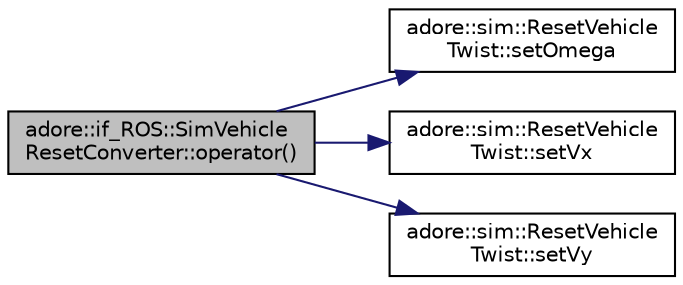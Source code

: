 digraph "adore::if_ROS::SimVehicleResetConverter::operator()"
{
 // LATEX_PDF_SIZE
  edge [fontname="Helvetica",fontsize="10",labelfontname="Helvetica",labelfontsize="10"];
  node [fontname="Helvetica",fontsize="10",shape=record];
  rankdir="LR";
  Node1 [label="adore::if_ROS::SimVehicle\lResetConverter::operator()",height=0.2,width=0.4,color="black", fillcolor="grey75", style="filled", fontcolor="black",tooltip=" "];
  Node1 -> Node2 [color="midnightblue",fontsize="10",style="solid",fontname="Helvetica"];
  Node2 [label="adore::sim::ResetVehicle\lTwist::setOmega",height=0.2,width=0.4,color="black", fillcolor="white", style="filled",URL="$structadore_1_1sim_1_1ResetVehicleTwist.html#a4917cf373247e29b409ddf71bca3a9e6",tooltip=" "];
  Node1 -> Node3 [color="midnightblue",fontsize="10",style="solid",fontname="Helvetica"];
  Node3 [label="adore::sim::ResetVehicle\lTwist::setVx",height=0.2,width=0.4,color="black", fillcolor="white", style="filled",URL="$structadore_1_1sim_1_1ResetVehicleTwist.html#a98d6cd03601912e4889239795a64bf9e",tooltip=" "];
  Node1 -> Node4 [color="midnightblue",fontsize="10",style="solid",fontname="Helvetica"];
  Node4 [label="adore::sim::ResetVehicle\lTwist::setVy",height=0.2,width=0.4,color="black", fillcolor="white", style="filled",URL="$structadore_1_1sim_1_1ResetVehicleTwist.html#aaed0a29a4c195c538d5cd5abbe5fee7b",tooltip=" "];
}
